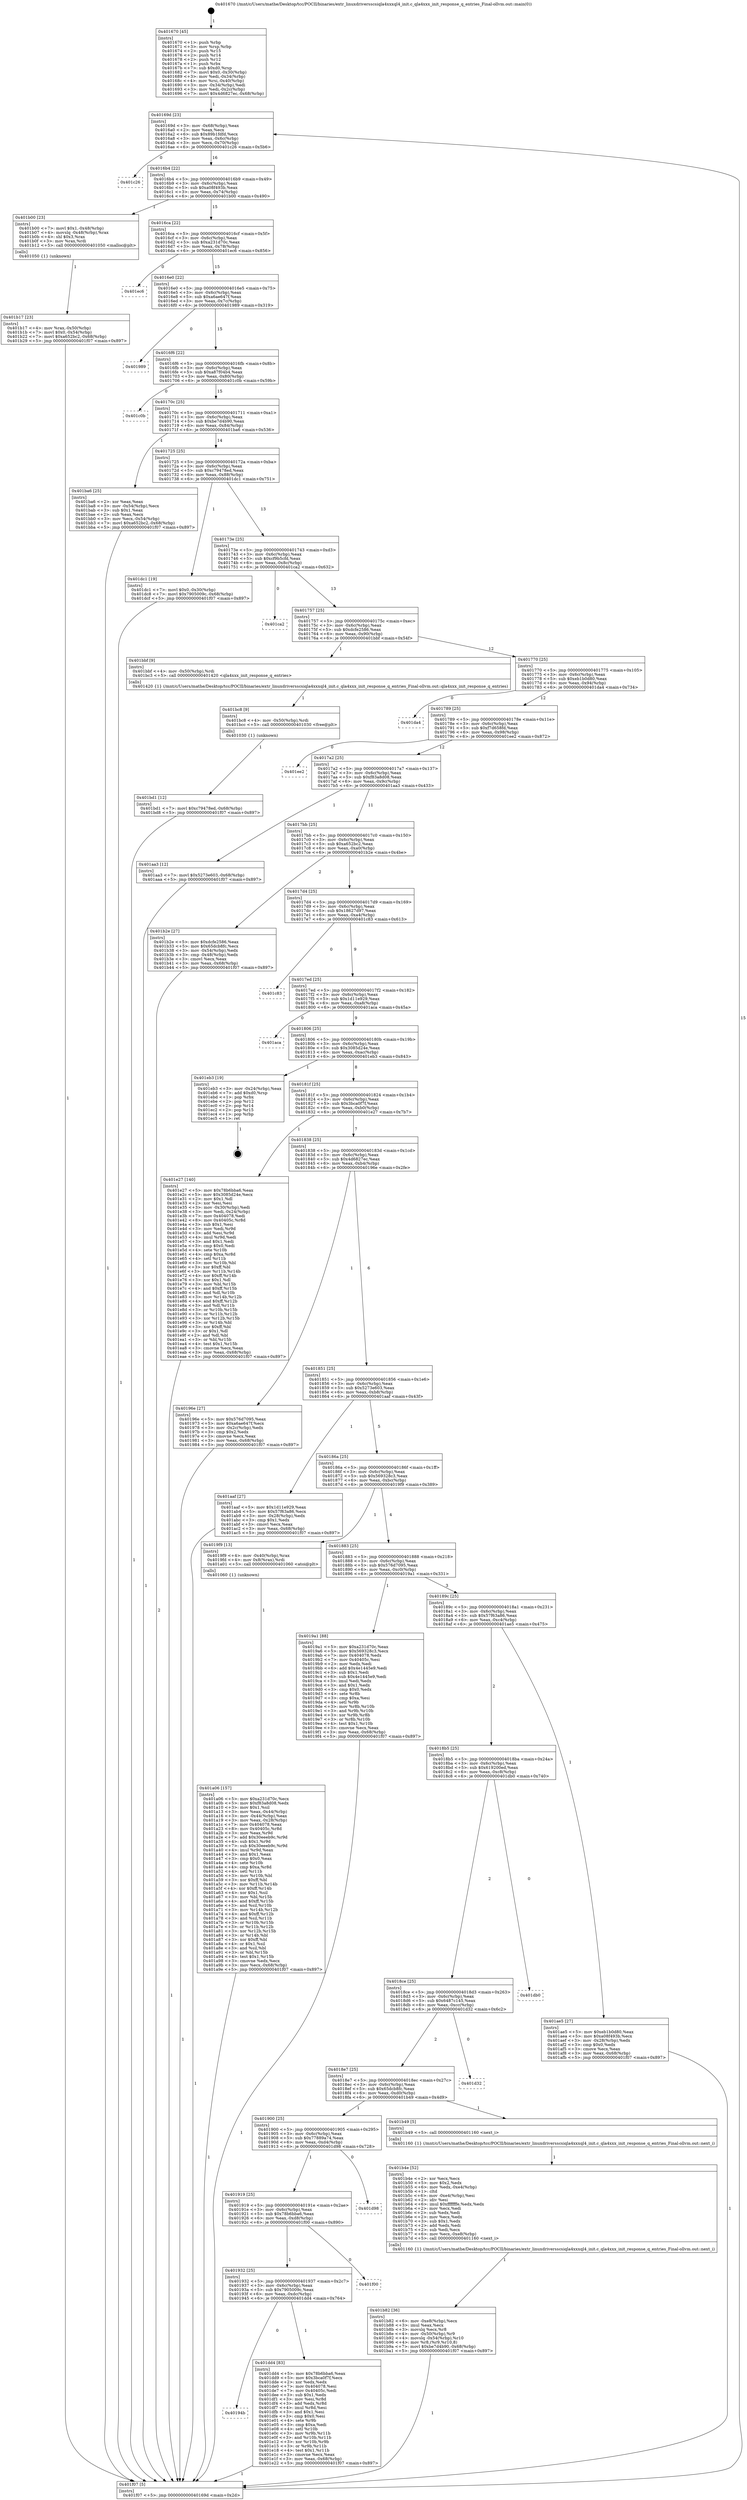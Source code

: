 digraph "0x401670" {
  label = "0x401670 (/mnt/c/Users/mathe/Desktop/tcc/POCII/binaries/extr_linuxdriversscsiqla4xxxql4_init.c_qla4xxx_init_response_q_entries_Final-ollvm.out::main(0))"
  labelloc = "t"
  node[shape=record]

  Entry [label="",width=0.3,height=0.3,shape=circle,fillcolor=black,style=filled]
  "0x40169d" [label="{
     0x40169d [23]\l
     | [instrs]\l
     &nbsp;&nbsp;0x40169d \<+3\>: mov -0x68(%rbp),%eax\l
     &nbsp;&nbsp;0x4016a0 \<+2\>: mov %eax,%ecx\l
     &nbsp;&nbsp;0x4016a2 \<+6\>: sub $0x89b1fdfd,%ecx\l
     &nbsp;&nbsp;0x4016a8 \<+3\>: mov %eax,-0x6c(%rbp)\l
     &nbsp;&nbsp;0x4016ab \<+3\>: mov %ecx,-0x70(%rbp)\l
     &nbsp;&nbsp;0x4016ae \<+6\>: je 0000000000401c26 \<main+0x5b6\>\l
  }"]
  "0x401c26" [label="{
     0x401c26\l
  }", style=dashed]
  "0x4016b4" [label="{
     0x4016b4 [22]\l
     | [instrs]\l
     &nbsp;&nbsp;0x4016b4 \<+5\>: jmp 00000000004016b9 \<main+0x49\>\l
     &nbsp;&nbsp;0x4016b9 \<+3\>: mov -0x6c(%rbp),%eax\l
     &nbsp;&nbsp;0x4016bc \<+5\>: sub $0xa08f493b,%eax\l
     &nbsp;&nbsp;0x4016c1 \<+3\>: mov %eax,-0x74(%rbp)\l
     &nbsp;&nbsp;0x4016c4 \<+6\>: je 0000000000401b00 \<main+0x490\>\l
  }"]
  Exit [label="",width=0.3,height=0.3,shape=circle,fillcolor=black,style=filled,peripheries=2]
  "0x401b00" [label="{
     0x401b00 [23]\l
     | [instrs]\l
     &nbsp;&nbsp;0x401b00 \<+7\>: movl $0x1,-0x48(%rbp)\l
     &nbsp;&nbsp;0x401b07 \<+4\>: movslq -0x48(%rbp),%rax\l
     &nbsp;&nbsp;0x401b0b \<+4\>: shl $0x3,%rax\l
     &nbsp;&nbsp;0x401b0f \<+3\>: mov %rax,%rdi\l
     &nbsp;&nbsp;0x401b12 \<+5\>: call 0000000000401050 \<malloc@plt\>\l
     | [calls]\l
     &nbsp;&nbsp;0x401050 \{1\} (unknown)\l
  }"]
  "0x4016ca" [label="{
     0x4016ca [22]\l
     | [instrs]\l
     &nbsp;&nbsp;0x4016ca \<+5\>: jmp 00000000004016cf \<main+0x5f\>\l
     &nbsp;&nbsp;0x4016cf \<+3\>: mov -0x6c(%rbp),%eax\l
     &nbsp;&nbsp;0x4016d2 \<+5\>: sub $0xa231d70c,%eax\l
     &nbsp;&nbsp;0x4016d7 \<+3\>: mov %eax,-0x78(%rbp)\l
     &nbsp;&nbsp;0x4016da \<+6\>: je 0000000000401ec6 \<main+0x856\>\l
  }"]
  "0x40194b" [label="{
     0x40194b\l
  }", style=dashed]
  "0x401ec6" [label="{
     0x401ec6\l
  }", style=dashed]
  "0x4016e0" [label="{
     0x4016e0 [22]\l
     | [instrs]\l
     &nbsp;&nbsp;0x4016e0 \<+5\>: jmp 00000000004016e5 \<main+0x75\>\l
     &nbsp;&nbsp;0x4016e5 \<+3\>: mov -0x6c(%rbp),%eax\l
     &nbsp;&nbsp;0x4016e8 \<+5\>: sub $0xa6ae647f,%eax\l
     &nbsp;&nbsp;0x4016ed \<+3\>: mov %eax,-0x7c(%rbp)\l
     &nbsp;&nbsp;0x4016f0 \<+6\>: je 0000000000401989 \<main+0x319\>\l
  }"]
  "0x401dd4" [label="{
     0x401dd4 [83]\l
     | [instrs]\l
     &nbsp;&nbsp;0x401dd4 \<+5\>: mov $0x78b6bba6,%eax\l
     &nbsp;&nbsp;0x401dd9 \<+5\>: mov $0x3bca0f7f,%ecx\l
     &nbsp;&nbsp;0x401dde \<+2\>: xor %edx,%edx\l
     &nbsp;&nbsp;0x401de0 \<+7\>: mov 0x404078,%esi\l
     &nbsp;&nbsp;0x401de7 \<+7\>: mov 0x40405c,%edi\l
     &nbsp;&nbsp;0x401dee \<+3\>: sub $0x1,%edx\l
     &nbsp;&nbsp;0x401df1 \<+3\>: mov %esi,%r8d\l
     &nbsp;&nbsp;0x401df4 \<+3\>: add %edx,%r8d\l
     &nbsp;&nbsp;0x401df7 \<+4\>: imul %r8d,%esi\l
     &nbsp;&nbsp;0x401dfb \<+3\>: and $0x1,%esi\l
     &nbsp;&nbsp;0x401dfe \<+3\>: cmp $0x0,%esi\l
     &nbsp;&nbsp;0x401e01 \<+4\>: sete %r9b\l
     &nbsp;&nbsp;0x401e05 \<+3\>: cmp $0xa,%edi\l
     &nbsp;&nbsp;0x401e08 \<+4\>: setl %r10b\l
     &nbsp;&nbsp;0x401e0c \<+3\>: mov %r9b,%r11b\l
     &nbsp;&nbsp;0x401e0f \<+3\>: and %r10b,%r11b\l
     &nbsp;&nbsp;0x401e12 \<+3\>: xor %r10b,%r9b\l
     &nbsp;&nbsp;0x401e15 \<+3\>: or %r9b,%r11b\l
     &nbsp;&nbsp;0x401e18 \<+4\>: test $0x1,%r11b\l
     &nbsp;&nbsp;0x401e1c \<+3\>: cmovne %ecx,%eax\l
     &nbsp;&nbsp;0x401e1f \<+3\>: mov %eax,-0x68(%rbp)\l
     &nbsp;&nbsp;0x401e22 \<+5\>: jmp 0000000000401f07 \<main+0x897\>\l
  }"]
  "0x401989" [label="{
     0x401989\l
  }", style=dashed]
  "0x4016f6" [label="{
     0x4016f6 [22]\l
     | [instrs]\l
     &nbsp;&nbsp;0x4016f6 \<+5\>: jmp 00000000004016fb \<main+0x8b\>\l
     &nbsp;&nbsp;0x4016fb \<+3\>: mov -0x6c(%rbp),%eax\l
     &nbsp;&nbsp;0x4016fe \<+5\>: sub $0xa87f04b4,%eax\l
     &nbsp;&nbsp;0x401703 \<+3\>: mov %eax,-0x80(%rbp)\l
     &nbsp;&nbsp;0x401706 \<+6\>: je 0000000000401c0b \<main+0x59b\>\l
  }"]
  "0x401932" [label="{
     0x401932 [25]\l
     | [instrs]\l
     &nbsp;&nbsp;0x401932 \<+5\>: jmp 0000000000401937 \<main+0x2c7\>\l
     &nbsp;&nbsp;0x401937 \<+3\>: mov -0x6c(%rbp),%eax\l
     &nbsp;&nbsp;0x40193a \<+5\>: sub $0x7905009c,%eax\l
     &nbsp;&nbsp;0x40193f \<+6\>: mov %eax,-0xdc(%rbp)\l
     &nbsp;&nbsp;0x401945 \<+6\>: je 0000000000401dd4 \<main+0x764\>\l
  }"]
  "0x401c0b" [label="{
     0x401c0b\l
  }", style=dashed]
  "0x40170c" [label="{
     0x40170c [25]\l
     | [instrs]\l
     &nbsp;&nbsp;0x40170c \<+5\>: jmp 0000000000401711 \<main+0xa1\>\l
     &nbsp;&nbsp;0x401711 \<+3\>: mov -0x6c(%rbp),%eax\l
     &nbsp;&nbsp;0x401714 \<+5\>: sub $0xbe7d4b90,%eax\l
     &nbsp;&nbsp;0x401719 \<+6\>: mov %eax,-0x84(%rbp)\l
     &nbsp;&nbsp;0x40171f \<+6\>: je 0000000000401ba6 \<main+0x536\>\l
  }"]
  "0x401f00" [label="{
     0x401f00\l
  }", style=dashed]
  "0x401ba6" [label="{
     0x401ba6 [25]\l
     | [instrs]\l
     &nbsp;&nbsp;0x401ba6 \<+2\>: xor %eax,%eax\l
     &nbsp;&nbsp;0x401ba8 \<+3\>: mov -0x54(%rbp),%ecx\l
     &nbsp;&nbsp;0x401bab \<+3\>: sub $0x1,%eax\l
     &nbsp;&nbsp;0x401bae \<+2\>: sub %eax,%ecx\l
     &nbsp;&nbsp;0x401bb0 \<+3\>: mov %ecx,-0x54(%rbp)\l
     &nbsp;&nbsp;0x401bb3 \<+7\>: movl $0xa652bc2,-0x68(%rbp)\l
     &nbsp;&nbsp;0x401bba \<+5\>: jmp 0000000000401f07 \<main+0x897\>\l
  }"]
  "0x401725" [label="{
     0x401725 [25]\l
     | [instrs]\l
     &nbsp;&nbsp;0x401725 \<+5\>: jmp 000000000040172a \<main+0xba\>\l
     &nbsp;&nbsp;0x40172a \<+3\>: mov -0x6c(%rbp),%eax\l
     &nbsp;&nbsp;0x40172d \<+5\>: sub $0xc79478ed,%eax\l
     &nbsp;&nbsp;0x401732 \<+6\>: mov %eax,-0x88(%rbp)\l
     &nbsp;&nbsp;0x401738 \<+6\>: je 0000000000401dc1 \<main+0x751\>\l
  }"]
  "0x401919" [label="{
     0x401919 [25]\l
     | [instrs]\l
     &nbsp;&nbsp;0x401919 \<+5\>: jmp 000000000040191e \<main+0x2ae\>\l
     &nbsp;&nbsp;0x40191e \<+3\>: mov -0x6c(%rbp),%eax\l
     &nbsp;&nbsp;0x401921 \<+5\>: sub $0x78b6bba6,%eax\l
     &nbsp;&nbsp;0x401926 \<+6\>: mov %eax,-0xd8(%rbp)\l
     &nbsp;&nbsp;0x40192c \<+6\>: je 0000000000401f00 \<main+0x890\>\l
  }"]
  "0x401dc1" [label="{
     0x401dc1 [19]\l
     | [instrs]\l
     &nbsp;&nbsp;0x401dc1 \<+7\>: movl $0x0,-0x30(%rbp)\l
     &nbsp;&nbsp;0x401dc8 \<+7\>: movl $0x7905009c,-0x68(%rbp)\l
     &nbsp;&nbsp;0x401dcf \<+5\>: jmp 0000000000401f07 \<main+0x897\>\l
  }"]
  "0x40173e" [label="{
     0x40173e [25]\l
     | [instrs]\l
     &nbsp;&nbsp;0x40173e \<+5\>: jmp 0000000000401743 \<main+0xd3\>\l
     &nbsp;&nbsp;0x401743 \<+3\>: mov -0x6c(%rbp),%eax\l
     &nbsp;&nbsp;0x401746 \<+5\>: sub $0xcf9b5cfd,%eax\l
     &nbsp;&nbsp;0x40174b \<+6\>: mov %eax,-0x8c(%rbp)\l
     &nbsp;&nbsp;0x401751 \<+6\>: je 0000000000401ca2 \<main+0x632\>\l
  }"]
  "0x401d98" [label="{
     0x401d98\l
  }", style=dashed]
  "0x401ca2" [label="{
     0x401ca2\l
  }", style=dashed]
  "0x401757" [label="{
     0x401757 [25]\l
     | [instrs]\l
     &nbsp;&nbsp;0x401757 \<+5\>: jmp 000000000040175c \<main+0xec\>\l
     &nbsp;&nbsp;0x40175c \<+3\>: mov -0x6c(%rbp),%eax\l
     &nbsp;&nbsp;0x40175f \<+5\>: sub $0xdcfe2586,%eax\l
     &nbsp;&nbsp;0x401764 \<+6\>: mov %eax,-0x90(%rbp)\l
     &nbsp;&nbsp;0x40176a \<+6\>: je 0000000000401bbf \<main+0x54f\>\l
  }"]
  "0x401bd1" [label="{
     0x401bd1 [12]\l
     | [instrs]\l
     &nbsp;&nbsp;0x401bd1 \<+7\>: movl $0xc79478ed,-0x68(%rbp)\l
     &nbsp;&nbsp;0x401bd8 \<+5\>: jmp 0000000000401f07 \<main+0x897\>\l
  }"]
  "0x401bbf" [label="{
     0x401bbf [9]\l
     | [instrs]\l
     &nbsp;&nbsp;0x401bbf \<+4\>: mov -0x50(%rbp),%rdi\l
     &nbsp;&nbsp;0x401bc3 \<+5\>: call 0000000000401420 \<qla4xxx_init_response_q_entries\>\l
     | [calls]\l
     &nbsp;&nbsp;0x401420 \{1\} (/mnt/c/Users/mathe/Desktop/tcc/POCII/binaries/extr_linuxdriversscsiqla4xxxql4_init.c_qla4xxx_init_response_q_entries_Final-ollvm.out::qla4xxx_init_response_q_entries)\l
  }"]
  "0x401770" [label="{
     0x401770 [25]\l
     | [instrs]\l
     &nbsp;&nbsp;0x401770 \<+5\>: jmp 0000000000401775 \<main+0x105\>\l
     &nbsp;&nbsp;0x401775 \<+3\>: mov -0x6c(%rbp),%eax\l
     &nbsp;&nbsp;0x401778 \<+5\>: sub $0xeb1b0d80,%eax\l
     &nbsp;&nbsp;0x40177d \<+6\>: mov %eax,-0x94(%rbp)\l
     &nbsp;&nbsp;0x401783 \<+6\>: je 0000000000401da4 \<main+0x734\>\l
  }"]
  "0x401bc8" [label="{
     0x401bc8 [9]\l
     | [instrs]\l
     &nbsp;&nbsp;0x401bc8 \<+4\>: mov -0x50(%rbp),%rdi\l
     &nbsp;&nbsp;0x401bcc \<+5\>: call 0000000000401030 \<free@plt\>\l
     | [calls]\l
     &nbsp;&nbsp;0x401030 \{1\} (unknown)\l
  }"]
  "0x401da4" [label="{
     0x401da4\l
  }", style=dashed]
  "0x401789" [label="{
     0x401789 [25]\l
     | [instrs]\l
     &nbsp;&nbsp;0x401789 \<+5\>: jmp 000000000040178e \<main+0x11e\>\l
     &nbsp;&nbsp;0x40178e \<+3\>: mov -0x6c(%rbp),%eax\l
     &nbsp;&nbsp;0x401791 \<+5\>: sub $0xf7d658fd,%eax\l
     &nbsp;&nbsp;0x401796 \<+6\>: mov %eax,-0x98(%rbp)\l
     &nbsp;&nbsp;0x40179c \<+6\>: je 0000000000401ee2 \<main+0x872\>\l
  }"]
  "0x401b82" [label="{
     0x401b82 [36]\l
     | [instrs]\l
     &nbsp;&nbsp;0x401b82 \<+6\>: mov -0xe8(%rbp),%ecx\l
     &nbsp;&nbsp;0x401b88 \<+3\>: imul %eax,%ecx\l
     &nbsp;&nbsp;0x401b8b \<+3\>: movslq %ecx,%r8\l
     &nbsp;&nbsp;0x401b8e \<+4\>: mov -0x50(%rbp),%r9\l
     &nbsp;&nbsp;0x401b92 \<+4\>: movslq -0x54(%rbp),%r10\l
     &nbsp;&nbsp;0x401b96 \<+4\>: mov %r8,(%r9,%r10,8)\l
     &nbsp;&nbsp;0x401b9a \<+7\>: movl $0xbe7d4b90,-0x68(%rbp)\l
     &nbsp;&nbsp;0x401ba1 \<+5\>: jmp 0000000000401f07 \<main+0x897\>\l
  }"]
  "0x401ee2" [label="{
     0x401ee2\l
  }", style=dashed]
  "0x4017a2" [label="{
     0x4017a2 [25]\l
     | [instrs]\l
     &nbsp;&nbsp;0x4017a2 \<+5\>: jmp 00000000004017a7 \<main+0x137\>\l
     &nbsp;&nbsp;0x4017a7 \<+3\>: mov -0x6c(%rbp),%eax\l
     &nbsp;&nbsp;0x4017aa \<+5\>: sub $0xf83a8d08,%eax\l
     &nbsp;&nbsp;0x4017af \<+6\>: mov %eax,-0x9c(%rbp)\l
     &nbsp;&nbsp;0x4017b5 \<+6\>: je 0000000000401aa3 \<main+0x433\>\l
  }"]
  "0x401b4e" [label="{
     0x401b4e [52]\l
     | [instrs]\l
     &nbsp;&nbsp;0x401b4e \<+2\>: xor %ecx,%ecx\l
     &nbsp;&nbsp;0x401b50 \<+5\>: mov $0x2,%edx\l
     &nbsp;&nbsp;0x401b55 \<+6\>: mov %edx,-0xe4(%rbp)\l
     &nbsp;&nbsp;0x401b5b \<+1\>: cltd\l
     &nbsp;&nbsp;0x401b5c \<+6\>: mov -0xe4(%rbp),%esi\l
     &nbsp;&nbsp;0x401b62 \<+2\>: idiv %esi\l
     &nbsp;&nbsp;0x401b64 \<+6\>: imul $0xfffffffe,%edx,%edx\l
     &nbsp;&nbsp;0x401b6a \<+2\>: mov %ecx,%edi\l
     &nbsp;&nbsp;0x401b6c \<+2\>: sub %edx,%edi\l
     &nbsp;&nbsp;0x401b6e \<+2\>: mov %ecx,%edx\l
     &nbsp;&nbsp;0x401b70 \<+3\>: sub $0x1,%edx\l
     &nbsp;&nbsp;0x401b73 \<+2\>: add %edx,%edi\l
     &nbsp;&nbsp;0x401b75 \<+2\>: sub %edi,%ecx\l
     &nbsp;&nbsp;0x401b77 \<+6\>: mov %ecx,-0xe8(%rbp)\l
     &nbsp;&nbsp;0x401b7d \<+5\>: call 0000000000401160 \<next_i\>\l
     | [calls]\l
     &nbsp;&nbsp;0x401160 \{1\} (/mnt/c/Users/mathe/Desktop/tcc/POCII/binaries/extr_linuxdriversscsiqla4xxxql4_init.c_qla4xxx_init_response_q_entries_Final-ollvm.out::next_i)\l
  }"]
  "0x401aa3" [label="{
     0x401aa3 [12]\l
     | [instrs]\l
     &nbsp;&nbsp;0x401aa3 \<+7\>: movl $0x5273e603,-0x68(%rbp)\l
     &nbsp;&nbsp;0x401aaa \<+5\>: jmp 0000000000401f07 \<main+0x897\>\l
  }"]
  "0x4017bb" [label="{
     0x4017bb [25]\l
     | [instrs]\l
     &nbsp;&nbsp;0x4017bb \<+5\>: jmp 00000000004017c0 \<main+0x150\>\l
     &nbsp;&nbsp;0x4017c0 \<+3\>: mov -0x6c(%rbp),%eax\l
     &nbsp;&nbsp;0x4017c3 \<+5\>: sub $0xa652bc2,%eax\l
     &nbsp;&nbsp;0x4017c8 \<+6\>: mov %eax,-0xa0(%rbp)\l
     &nbsp;&nbsp;0x4017ce \<+6\>: je 0000000000401b2e \<main+0x4be\>\l
  }"]
  "0x401900" [label="{
     0x401900 [25]\l
     | [instrs]\l
     &nbsp;&nbsp;0x401900 \<+5\>: jmp 0000000000401905 \<main+0x295\>\l
     &nbsp;&nbsp;0x401905 \<+3\>: mov -0x6c(%rbp),%eax\l
     &nbsp;&nbsp;0x401908 \<+5\>: sub $0x77889a74,%eax\l
     &nbsp;&nbsp;0x40190d \<+6\>: mov %eax,-0xd4(%rbp)\l
     &nbsp;&nbsp;0x401913 \<+6\>: je 0000000000401d98 \<main+0x728\>\l
  }"]
  "0x401b2e" [label="{
     0x401b2e [27]\l
     | [instrs]\l
     &nbsp;&nbsp;0x401b2e \<+5\>: mov $0xdcfe2586,%eax\l
     &nbsp;&nbsp;0x401b33 \<+5\>: mov $0x65dcb8fc,%ecx\l
     &nbsp;&nbsp;0x401b38 \<+3\>: mov -0x54(%rbp),%edx\l
     &nbsp;&nbsp;0x401b3b \<+3\>: cmp -0x48(%rbp),%edx\l
     &nbsp;&nbsp;0x401b3e \<+3\>: cmovl %ecx,%eax\l
     &nbsp;&nbsp;0x401b41 \<+3\>: mov %eax,-0x68(%rbp)\l
     &nbsp;&nbsp;0x401b44 \<+5\>: jmp 0000000000401f07 \<main+0x897\>\l
  }"]
  "0x4017d4" [label="{
     0x4017d4 [25]\l
     | [instrs]\l
     &nbsp;&nbsp;0x4017d4 \<+5\>: jmp 00000000004017d9 \<main+0x169\>\l
     &nbsp;&nbsp;0x4017d9 \<+3\>: mov -0x6c(%rbp),%eax\l
     &nbsp;&nbsp;0x4017dc \<+5\>: sub $0x18627d97,%eax\l
     &nbsp;&nbsp;0x4017e1 \<+6\>: mov %eax,-0xa4(%rbp)\l
     &nbsp;&nbsp;0x4017e7 \<+6\>: je 0000000000401c83 \<main+0x613\>\l
  }"]
  "0x401b49" [label="{
     0x401b49 [5]\l
     | [instrs]\l
     &nbsp;&nbsp;0x401b49 \<+5\>: call 0000000000401160 \<next_i\>\l
     | [calls]\l
     &nbsp;&nbsp;0x401160 \{1\} (/mnt/c/Users/mathe/Desktop/tcc/POCII/binaries/extr_linuxdriversscsiqla4xxxql4_init.c_qla4xxx_init_response_q_entries_Final-ollvm.out::next_i)\l
  }"]
  "0x401c83" [label="{
     0x401c83\l
  }", style=dashed]
  "0x4017ed" [label="{
     0x4017ed [25]\l
     | [instrs]\l
     &nbsp;&nbsp;0x4017ed \<+5\>: jmp 00000000004017f2 \<main+0x182\>\l
     &nbsp;&nbsp;0x4017f2 \<+3\>: mov -0x6c(%rbp),%eax\l
     &nbsp;&nbsp;0x4017f5 \<+5\>: sub $0x1d11e929,%eax\l
     &nbsp;&nbsp;0x4017fa \<+6\>: mov %eax,-0xa8(%rbp)\l
     &nbsp;&nbsp;0x401800 \<+6\>: je 0000000000401aca \<main+0x45a\>\l
  }"]
  "0x4018e7" [label="{
     0x4018e7 [25]\l
     | [instrs]\l
     &nbsp;&nbsp;0x4018e7 \<+5\>: jmp 00000000004018ec \<main+0x27c\>\l
     &nbsp;&nbsp;0x4018ec \<+3\>: mov -0x6c(%rbp),%eax\l
     &nbsp;&nbsp;0x4018ef \<+5\>: sub $0x65dcb8fc,%eax\l
     &nbsp;&nbsp;0x4018f4 \<+6\>: mov %eax,-0xd0(%rbp)\l
     &nbsp;&nbsp;0x4018fa \<+6\>: je 0000000000401b49 \<main+0x4d9\>\l
  }"]
  "0x401aca" [label="{
     0x401aca\l
  }", style=dashed]
  "0x401806" [label="{
     0x401806 [25]\l
     | [instrs]\l
     &nbsp;&nbsp;0x401806 \<+5\>: jmp 000000000040180b \<main+0x19b\>\l
     &nbsp;&nbsp;0x40180b \<+3\>: mov -0x6c(%rbp),%eax\l
     &nbsp;&nbsp;0x40180e \<+5\>: sub $0x3085d24e,%eax\l
     &nbsp;&nbsp;0x401813 \<+6\>: mov %eax,-0xac(%rbp)\l
     &nbsp;&nbsp;0x401819 \<+6\>: je 0000000000401eb3 \<main+0x843\>\l
  }"]
  "0x401d32" [label="{
     0x401d32\l
  }", style=dashed]
  "0x401eb3" [label="{
     0x401eb3 [19]\l
     | [instrs]\l
     &nbsp;&nbsp;0x401eb3 \<+3\>: mov -0x24(%rbp),%eax\l
     &nbsp;&nbsp;0x401eb6 \<+7\>: add $0xd0,%rsp\l
     &nbsp;&nbsp;0x401ebd \<+1\>: pop %rbx\l
     &nbsp;&nbsp;0x401ebe \<+2\>: pop %r12\l
     &nbsp;&nbsp;0x401ec0 \<+2\>: pop %r14\l
     &nbsp;&nbsp;0x401ec2 \<+2\>: pop %r15\l
     &nbsp;&nbsp;0x401ec4 \<+1\>: pop %rbp\l
     &nbsp;&nbsp;0x401ec5 \<+1\>: ret\l
  }"]
  "0x40181f" [label="{
     0x40181f [25]\l
     | [instrs]\l
     &nbsp;&nbsp;0x40181f \<+5\>: jmp 0000000000401824 \<main+0x1b4\>\l
     &nbsp;&nbsp;0x401824 \<+3\>: mov -0x6c(%rbp),%eax\l
     &nbsp;&nbsp;0x401827 \<+5\>: sub $0x3bca0f7f,%eax\l
     &nbsp;&nbsp;0x40182c \<+6\>: mov %eax,-0xb0(%rbp)\l
     &nbsp;&nbsp;0x401832 \<+6\>: je 0000000000401e27 \<main+0x7b7\>\l
  }"]
  "0x4018ce" [label="{
     0x4018ce [25]\l
     | [instrs]\l
     &nbsp;&nbsp;0x4018ce \<+5\>: jmp 00000000004018d3 \<main+0x263\>\l
     &nbsp;&nbsp;0x4018d3 \<+3\>: mov -0x6c(%rbp),%eax\l
     &nbsp;&nbsp;0x4018d6 \<+5\>: sub $0x6487c145,%eax\l
     &nbsp;&nbsp;0x4018db \<+6\>: mov %eax,-0xcc(%rbp)\l
     &nbsp;&nbsp;0x4018e1 \<+6\>: je 0000000000401d32 \<main+0x6c2\>\l
  }"]
  "0x401e27" [label="{
     0x401e27 [140]\l
     | [instrs]\l
     &nbsp;&nbsp;0x401e27 \<+5\>: mov $0x78b6bba6,%eax\l
     &nbsp;&nbsp;0x401e2c \<+5\>: mov $0x3085d24e,%ecx\l
     &nbsp;&nbsp;0x401e31 \<+2\>: mov $0x1,%dl\l
     &nbsp;&nbsp;0x401e33 \<+2\>: xor %esi,%esi\l
     &nbsp;&nbsp;0x401e35 \<+3\>: mov -0x30(%rbp),%edi\l
     &nbsp;&nbsp;0x401e38 \<+3\>: mov %edi,-0x24(%rbp)\l
     &nbsp;&nbsp;0x401e3b \<+7\>: mov 0x404078,%edi\l
     &nbsp;&nbsp;0x401e42 \<+8\>: mov 0x40405c,%r8d\l
     &nbsp;&nbsp;0x401e4a \<+3\>: sub $0x1,%esi\l
     &nbsp;&nbsp;0x401e4d \<+3\>: mov %edi,%r9d\l
     &nbsp;&nbsp;0x401e50 \<+3\>: add %esi,%r9d\l
     &nbsp;&nbsp;0x401e53 \<+4\>: imul %r9d,%edi\l
     &nbsp;&nbsp;0x401e57 \<+3\>: and $0x1,%edi\l
     &nbsp;&nbsp;0x401e5a \<+3\>: cmp $0x0,%edi\l
     &nbsp;&nbsp;0x401e5d \<+4\>: sete %r10b\l
     &nbsp;&nbsp;0x401e61 \<+4\>: cmp $0xa,%r8d\l
     &nbsp;&nbsp;0x401e65 \<+4\>: setl %r11b\l
     &nbsp;&nbsp;0x401e69 \<+3\>: mov %r10b,%bl\l
     &nbsp;&nbsp;0x401e6c \<+3\>: xor $0xff,%bl\l
     &nbsp;&nbsp;0x401e6f \<+3\>: mov %r11b,%r14b\l
     &nbsp;&nbsp;0x401e72 \<+4\>: xor $0xff,%r14b\l
     &nbsp;&nbsp;0x401e76 \<+3\>: xor $0x1,%dl\l
     &nbsp;&nbsp;0x401e79 \<+3\>: mov %bl,%r15b\l
     &nbsp;&nbsp;0x401e7c \<+4\>: and $0xff,%r15b\l
     &nbsp;&nbsp;0x401e80 \<+3\>: and %dl,%r10b\l
     &nbsp;&nbsp;0x401e83 \<+3\>: mov %r14b,%r12b\l
     &nbsp;&nbsp;0x401e86 \<+4\>: and $0xff,%r12b\l
     &nbsp;&nbsp;0x401e8a \<+3\>: and %dl,%r11b\l
     &nbsp;&nbsp;0x401e8d \<+3\>: or %r10b,%r15b\l
     &nbsp;&nbsp;0x401e90 \<+3\>: or %r11b,%r12b\l
     &nbsp;&nbsp;0x401e93 \<+3\>: xor %r12b,%r15b\l
     &nbsp;&nbsp;0x401e96 \<+3\>: or %r14b,%bl\l
     &nbsp;&nbsp;0x401e99 \<+3\>: xor $0xff,%bl\l
     &nbsp;&nbsp;0x401e9c \<+3\>: or $0x1,%dl\l
     &nbsp;&nbsp;0x401e9f \<+2\>: and %dl,%bl\l
     &nbsp;&nbsp;0x401ea1 \<+3\>: or %bl,%r15b\l
     &nbsp;&nbsp;0x401ea4 \<+4\>: test $0x1,%r15b\l
     &nbsp;&nbsp;0x401ea8 \<+3\>: cmovne %ecx,%eax\l
     &nbsp;&nbsp;0x401eab \<+3\>: mov %eax,-0x68(%rbp)\l
     &nbsp;&nbsp;0x401eae \<+5\>: jmp 0000000000401f07 \<main+0x897\>\l
  }"]
  "0x401838" [label="{
     0x401838 [25]\l
     | [instrs]\l
     &nbsp;&nbsp;0x401838 \<+5\>: jmp 000000000040183d \<main+0x1cd\>\l
     &nbsp;&nbsp;0x40183d \<+3\>: mov -0x6c(%rbp),%eax\l
     &nbsp;&nbsp;0x401840 \<+5\>: sub $0x4d6827ec,%eax\l
     &nbsp;&nbsp;0x401845 \<+6\>: mov %eax,-0xb4(%rbp)\l
     &nbsp;&nbsp;0x40184b \<+6\>: je 000000000040196e \<main+0x2fe\>\l
  }"]
  "0x401db0" [label="{
     0x401db0\l
  }", style=dashed]
  "0x40196e" [label="{
     0x40196e [27]\l
     | [instrs]\l
     &nbsp;&nbsp;0x40196e \<+5\>: mov $0x576d7095,%eax\l
     &nbsp;&nbsp;0x401973 \<+5\>: mov $0xa6ae647f,%ecx\l
     &nbsp;&nbsp;0x401978 \<+3\>: mov -0x2c(%rbp),%edx\l
     &nbsp;&nbsp;0x40197b \<+3\>: cmp $0x2,%edx\l
     &nbsp;&nbsp;0x40197e \<+3\>: cmovne %ecx,%eax\l
     &nbsp;&nbsp;0x401981 \<+3\>: mov %eax,-0x68(%rbp)\l
     &nbsp;&nbsp;0x401984 \<+5\>: jmp 0000000000401f07 \<main+0x897\>\l
  }"]
  "0x401851" [label="{
     0x401851 [25]\l
     | [instrs]\l
     &nbsp;&nbsp;0x401851 \<+5\>: jmp 0000000000401856 \<main+0x1e6\>\l
     &nbsp;&nbsp;0x401856 \<+3\>: mov -0x6c(%rbp),%eax\l
     &nbsp;&nbsp;0x401859 \<+5\>: sub $0x5273e603,%eax\l
     &nbsp;&nbsp;0x40185e \<+6\>: mov %eax,-0xb8(%rbp)\l
     &nbsp;&nbsp;0x401864 \<+6\>: je 0000000000401aaf \<main+0x43f\>\l
  }"]
  "0x401f07" [label="{
     0x401f07 [5]\l
     | [instrs]\l
     &nbsp;&nbsp;0x401f07 \<+5\>: jmp 000000000040169d \<main+0x2d\>\l
  }"]
  "0x401670" [label="{
     0x401670 [45]\l
     | [instrs]\l
     &nbsp;&nbsp;0x401670 \<+1\>: push %rbp\l
     &nbsp;&nbsp;0x401671 \<+3\>: mov %rsp,%rbp\l
     &nbsp;&nbsp;0x401674 \<+2\>: push %r15\l
     &nbsp;&nbsp;0x401676 \<+2\>: push %r14\l
     &nbsp;&nbsp;0x401678 \<+2\>: push %r12\l
     &nbsp;&nbsp;0x40167a \<+1\>: push %rbx\l
     &nbsp;&nbsp;0x40167b \<+7\>: sub $0xd0,%rsp\l
     &nbsp;&nbsp;0x401682 \<+7\>: movl $0x0,-0x30(%rbp)\l
     &nbsp;&nbsp;0x401689 \<+3\>: mov %edi,-0x34(%rbp)\l
     &nbsp;&nbsp;0x40168c \<+4\>: mov %rsi,-0x40(%rbp)\l
     &nbsp;&nbsp;0x401690 \<+3\>: mov -0x34(%rbp),%edi\l
     &nbsp;&nbsp;0x401693 \<+3\>: mov %edi,-0x2c(%rbp)\l
     &nbsp;&nbsp;0x401696 \<+7\>: movl $0x4d6827ec,-0x68(%rbp)\l
  }"]
  "0x401b17" [label="{
     0x401b17 [23]\l
     | [instrs]\l
     &nbsp;&nbsp;0x401b17 \<+4\>: mov %rax,-0x50(%rbp)\l
     &nbsp;&nbsp;0x401b1b \<+7\>: movl $0x0,-0x54(%rbp)\l
     &nbsp;&nbsp;0x401b22 \<+7\>: movl $0xa652bc2,-0x68(%rbp)\l
     &nbsp;&nbsp;0x401b29 \<+5\>: jmp 0000000000401f07 \<main+0x897\>\l
  }"]
  "0x401aaf" [label="{
     0x401aaf [27]\l
     | [instrs]\l
     &nbsp;&nbsp;0x401aaf \<+5\>: mov $0x1d11e929,%eax\l
     &nbsp;&nbsp;0x401ab4 \<+5\>: mov $0x57f63a86,%ecx\l
     &nbsp;&nbsp;0x401ab9 \<+3\>: mov -0x28(%rbp),%edx\l
     &nbsp;&nbsp;0x401abc \<+3\>: cmp $0x1,%edx\l
     &nbsp;&nbsp;0x401abf \<+3\>: cmovl %ecx,%eax\l
     &nbsp;&nbsp;0x401ac2 \<+3\>: mov %eax,-0x68(%rbp)\l
     &nbsp;&nbsp;0x401ac5 \<+5\>: jmp 0000000000401f07 \<main+0x897\>\l
  }"]
  "0x40186a" [label="{
     0x40186a [25]\l
     | [instrs]\l
     &nbsp;&nbsp;0x40186a \<+5\>: jmp 000000000040186f \<main+0x1ff\>\l
     &nbsp;&nbsp;0x40186f \<+3\>: mov -0x6c(%rbp),%eax\l
     &nbsp;&nbsp;0x401872 \<+5\>: sub $0x569328c3,%eax\l
     &nbsp;&nbsp;0x401877 \<+6\>: mov %eax,-0xbc(%rbp)\l
     &nbsp;&nbsp;0x40187d \<+6\>: je 00000000004019f9 \<main+0x389\>\l
  }"]
  "0x4018b5" [label="{
     0x4018b5 [25]\l
     | [instrs]\l
     &nbsp;&nbsp;0x4018b5 \<+5\>: jmp 00000000004018ba \<main+0x24a\>\l
     &nbsp;&nbsp;0x4018ba \<+3\>: mov -0x6c(%rbp),%eax\l
     &nbsp;&nbsp;0x4018bd \<+5\>: sub $0x619200ed,%eax\l
     &nbsp;&nbsp;0x4018c2 \<+6\>: mov %eax,-0xc8(%rbp)\l
     &nbsp;&nbsp;0x4018c8 \<+6\>: je 0000000000401db0 \<main+0x740\>\l
  }"]
  "0x4019f9" [label="{
     0x4019f9 [13]\l
     | [instrs]\l
     &nbsp;&nbsp;0x4019f9 \<+4\>: mov -0x40(%rbp),%rax\l
     &nbsp;&nbsp;0x4019fd \<+4\>: mov 0x8(%rax),%rdi\l
     &nbsp;&nbsp;0x401a01 \<+5\>: call 0000000000401060 \<atoi@plt\>\l
     | [calls]\l
     &nbsp;&nbsp;0x401060 \{1\} (unknown)\l
  }"]
  "0x401883" [label="{
     0x401883 [25]\l
     | [instrs]\l
     &nbsp;&nbsp;0x401883 \<+5\>: jmp 0000000000401888 \<main+0x218\>\l
     &nbsp;&nbsp;0x401888 \<+3\>: mov -0x6c(%rbp),%eax\l
     &nbsp;&nbsp;0x40188b \<+5\>: sub $0x576d7095,%eax\l
     &nbsp;&nbsp;0x401890 \<+6\>: mov %eax,-0xc0(%rbp)\l
     &nbsp;&nbsp;0x401896 \<+6\>: je 00000000004019a1 \<main+0x331\>\l
  }"]
  "0x401ae5" [label="{
     0x401ae5 [27]\l
     | [instrs]\l
     &nbsp;&nbsp;0x401ae5 \<+5\>: mov $0xeb1b0d80,%eax\l
     &nbsp;&nbsp;0x401aea \<+5\>: mov $0xa08f493b,%ecx\l
     &nbsp;&nbsp;0x401aef \<+3\>: mov -0x28(%rbp),%edx\l
     &nbsp;&nbsp;0x401af2 \<+3\>: cmp $0x0,%edx\l
     &nbsp;&nbsp;0x401af5 \<+3\>: cmove %ecx,%eax\l
     &nbsp;&nbsp;0x401af8 \<+3\>: mov %eax,-0x68(%rbp)\l
     &nbsp;&nbsp;0x401afb \<+5\>: jmp 0000000000401f07 \<main+0x897\>\l
  }"]
  "0x4019a1" [label="{
     0x4019a1 [88]\l
     | [instrs]\l
     &nbsp;&nbsp;0x4019a1 \<+5\>: mov $0xa231d70c,%eax\l
     &nbsp;&nbsp;0x4019a6 \<+5\>: mov $0x569328c3,%ecx\l
     &nbsp;&nbsp;0x4019ab \<+7\>: mov 0x404078,%edx\l
     &nbsp;&nbsp;0x4019b2 \<+7\>: mov 0x40405c,%esi\l
     &nbsp;&nbsp;0x4019b9 \<+2\>: mov %edx,%edi\l
     &nbsp;&nbsp;0x4019bb \<+6\>: add $0x4e1445e9,%edi\l
     &nbsp;&nbsp;0x4019c1 \<+3\>: sub $0x1,%edi\l
     &nbsp;&nbsp;0x4019c4 \<+6\>: sub $0x4e1445e9,%edi\l
     &nbsp;&nbsp;0x4019ca \<+3\>: imul %edi,%edx\l
     &nbsp;&nbsp;0x4019cd \<+3\>: and $0x1,%edx\l
     &nbsp;&nbsp;0x4019d0 \<+3\>: cmp $0x0,%edx\l
     &nbsp;&nbsp;0x4019d3 \<+4\>: sete %r8b\l
     &nbsp;&nbsp;0x4019d7 \<+3\>: cmp $0xa,%esi\l
     &nbsp;&nbsp;0x4019da \<+4\>: setl %r9b\l
     &nbsp;&nbsp;0x4019de \<+3\>: mov %r8b,%r10b\l
     &nbsp;&nbsp;0x4019e1 \<+3\>: and %r9b,%r10b\l
     &nbsp;&nbsp;0x4019e4 \<+3\>: xor %r9b,%r8b\l
     &nbsp;&nbsp;0x4019e7 \<+3\>: or %r8b,%r10b\l
     &nbsp;&nbsp;0x4019ea \<+4\>: test $0x1,%r10b\l
     &nbsp;&nbsp;0x4019ee \<+3\>: cmovne %ecx,%eax\l
     &nbsp;&nbsp;0x4019f1 \<+3\>: mov %eax,-0x68(%rbp)\l
     &nbsp;&nbsp;0x4019f4 \<+5\>: jmp 0000000000401f07 \<main+0x897\>\l
  }"]
  "0x40189c" [label="{
     0x40189c [25]\l
     | [instrs]\l
     &nbsp;&nbsp;0x40189c \<+5\>: jmp 00000000004018a1 \<main+0x231\>\l
     &nbsp;&nbsp;0x4018a1 \<+3\>: mov -0x6c(%rbp),%eax\l
     &nbsp;&nbsp;0x4018a4 \<+5\>: sub $0x57f63a86,%eax\l
     &nbsp;&nbsp;0x4018a9 \<+6\>: mov %eax,-0xc4(%rbp)\l
     &nbsp;&nbsp;0x4018af \<+6\>: je 0000000000401ae5 \<main+0x475\>\l
  }"]
  "0x401a06" [label="{
     0x401a06 [157]\l
     | [instrs]\l
     &nbsp;&nbsp;0x401a06 \<+5\>: mov $0xa231d70c,%ecx\l
     &nbsp;&nbsp;0x401a0b \<+5\>: mov $0xf83a8d08,%edx\l
     &nbsp;&nbsp;0x401a10 \<+3\>: mov $0x1,%sil\l
     &nbsp;&nbsp;0x401a13 \<+3\>: mov %eax,-0x44(%rbp)\l
     &nbsp;&nbsp;0x401a16 \<+3\>: mov -0x44(%rbp),%eax\l
     &nbsp;&nbsp;0x401a19 \<+3\>: mov %eax,-0x28(%rbp)\l
     &nbsp;&nbsp;0x401a1c \<+7\>: mov 0x404078,%eax\l
     &nbsp;&nbsp;0x401a23 \<+8\>: mov 0x40405c,%r8d\l
     &nbsp;&nbsp;0x401a2b \<+3\>: mov %eax,%r9d\l
     &nbsp;&nbsp;0x401a2e \<+7\>: add $0x30eeeb9c,%r9d\l
     &nbsp;&nbsp;0x401a35 \<+4\>: sub $0x1,%r9d\l
     &nbsp;&nbsp;0x401a39 \<+7\>: sub $0x30eeeb9c,%r9d\l
     &nbsp;&nbsp;0x401a40 \<+4\>: imul %r9d,%eax\l
     &nbsp;&nbsp;0x401a44 \<+3\>: and $0x1,%eax\l
     &nbsp;&nbsp;0x401a47 \<+3\>: cmp $0x0,%eax\l
     &nbsp;&nbsp;0x401a4a \<+4\>: sete %r10b\l
     &nbsp;&nbsp;0x401a4e \<+4\>: cmp $0xa,%r8d\l
     &nbsp;&nbsp;0x401a52 \<+4\>: setl %r11b\l
     &nbsp;&nbsp;0x401a56 \<+3\>: mov %r10b,%bl\l
     &nbsp;&nbsp;0x401a59 \<+3\>: xor $0xff,%bl\l
     &nbsp;&nbsp;0x401a5c \<+3\>: mov %r11b,%r14b\l
     &nbsp;&nbsp;0x401a5f \<+4\>: xor $0xff,%r14b\l
     &nbsp;&nbsp;0x401a63 \<+4\>: xor $0x1,%sil\l
     &nbsp;&nbsp;0x401a67 \<+3\>: mov %bl,%r15b\l
     &nbsp;&nbsp;0x401a6a \<+4\>: and $0xff,%r15b\l
     &nbsp;&nbsp;0x401a6e \<+3\>: and %sil,%r10b\l
     &nbsp;&nbsp;0x401a71 \<+3\>: mov %r14b,%r12b\l
     &nbsp;&nbsp;0x401a74 \<+4\>: and $0xff,%r12b\l
     &nbsp;&nbsp;0x401a78 \<+3\>: and %sil,%r11b\l
     &nbsp;&nbsp;0x401a7b \<+3\>: or %r10b,%r15b\l
     &nbsp;&nbsp;0x401a7e \<+3\>: or %r11b,%r12b\l
     &nbsp;&nbsp;0x401a81 \<+3\>: xor %r12b,%r15b\l
     &nbsp;&nbsp;0x401a84 \<+3\>: or %r14b,%bl\l
     &nbsp;&nbsp;0x401a87 \<+3\>: xor $0xff,%bl\l
     &nbsp;&nbsp;0x401a8a \<+4\>: or $0x1,%sil\l
     &nbsp;&nbsp;0x401a8e \<+3\>: and %sil,%bl\l
     &nbsp;&nbsp;0x401a91 \<+3\>: or %bl,%r15b\l
     &nbsp;&nbsp;0x401a94 \<+4\>: test $0x1,%r15b\l
     &nbsp;&nbsp;0x401a98 \<+3\>: cmovne %edx,%ecx\l
     &nbsp;&nbsp;0x401a9b \<+3\>: mov %ecx,-0x68(%rbp)\l
     &nbsp;&nbsp;0x401a9e \<+5\>: jmp 0000000000401f07 \<main+0x897\>\l
  }"]
  Entry -> "0x401670" [label=" 1"]
  "0x40169d" -> "0x401c26" [label=" 0"]
  "0x40169d" -> "0x4016b4" [label=" 16"]
  "0x401eb3" -> Exit [label=" 1"]
  "0x4016b4" -> "0x401b00" [label=" 1"]
  "0x4016b4" -> "0x4016ca" [label=" 15"]
  "0x401e27" -> "0x401f07" [label=" 1"]
  "0x4016ca" -> "0x401ec6" [label=" 0"]
  "0x4016ca" -> "0x4016e0" [label=" 15"]
  "0x401dd4" -> "0x401f07" [label=" 1"]
  "0x4016e0" -> "0x401989" [label=" 0"]
  "0x4016e0" -> "0x4016f6" [label=" 15"]
  "0x401932" -> "0x40194b" [label=" 0"]
  "0x4016f6" -> "0x401c0b" [label=" 0"]
  "0x4016f6" -> "0x40170c" [label=" 15"]
  "0x401932" -> "0x401dd4" [label=" 1"]
  "0x40170c" -> "0x401ba6" [label=" 1"]
  "0x40170c" -> "0x401725" [label=" 14"]
  "0x401919" -> "0x401932" [label=" 1"]
  "0x401725" -> "0x401dc1" [label=" 1"]
  "0x401725" -> "0x40173e" [label=" 13"]
  "0x401919" -> "0x401f00" [label=" 0"]
  "0x40173e" -> "0x401ca2" [label=" 0"]
  "0x40173e" -> "0x401757" [label=" 13"]
  "0x401900" -> "0x401919" [label=" 1"]
  "0x401757" -> "0x401bbf" [label=" 1"]
  "0x401757" -> "0x401770" [label=" 12"]
  "0x401900" -> "0x401d98" [label=" 0"]
  "0x401770" -> "0x401da4" [label=" 0"]
  "0x401770" -> "0x401789" [label=" 12"]
  "0x401dc1" -> "0x401f07" [label=" 1"]
  "0x401789" -> "0x401ee2" [label=" 0"]
  "0x401789" -> "0x4017a2" [label=" 12"]
  "0x401bd1" -> "0x401f07" [label=" 1"]
  "0x4017a2" -> "0x401aa3" [label=" 1"]
  "0x4017a2" -> "0x4017bb" [label=" 11"]
  "0x401bc8" -> "0x401bd1" [label=" 1"]
  "0x4017bb" -> "0x401b2e" [label=" 2"]
  "0x4017bb" -> "0x4017d4" [label=" 9"]
  "0x401bbf" -> "0x401bc8" [label=" 1"]
  "0x4017d4" -> "0x401c83" [label=" 0"]
  "0x4017d4" -> "0x4017ed" [label=" 9"]
  "0x401ba6" -> "0x401f07" [label=" 1"]
  "0x4017ed" -> "0x401aca" [label=" 0"]
  "0x4017ed" -> "0x401806" [label=" 9"]
  "0x401b4e" -> "0x401b82" [label=" 1"]
  "0x401806" -> "0x401eb3" [label=" 1"]
  "0x401806" -> "0x40181f" [label=" 8"]
  "0x401b49" -> "0x401b4e" [label=" 1"]
  "0x40181f" -> "0x401e27" [label=" 1"]
  "0x40181f" -> "0x401838" [label=" 7"]
  "0x4018e7" -> "0x401b49" [label=" 1"]
  "0x401838" -> "0x40196e" [label=" 1"]
  "0x401838" -> "0x401851" [label=" 6"]
  "0x40196e" -> "0x401f07" [label=" 1"]
  "0x401670" -> "0x40169d" [label=" 1"]
  "0x401f07" -> "0x40169d" [label=" 15"]
  "0x401b82" -> "0x401f07" [label=" 1"]
  "0x401851" -> "0x401aaf" [label=" 1"]
  "0x401851" -> "0x40186a" [label=" 5"]
  "0x4018ce" -> "0x401d32" [label=" 0"]
  "0x40186a" -> "0x4019f9" [label=" 1"]
  "0x40186a" -> "0x401883" [label=" 4"]
  "0x4018e7" -> "0x401900" [label=" 1"]
  "0x401883" -> "0x4019a1" [label=" 1"]
  "0x401883" -> "0x40189c" [label=" 3"]
  "0x4019a1" -> "0x401f07" [label=" 1"]
  "0x4019f9" -> "0x401a06" [label=" 1"]
  "0x401a06" -> "0x401f07" [label=" 1"]
  "0x401aa3" -> "0x401f07" [label=" 1"]
  "0x401aaf" -> "0x401f07" [label=" 1"]
  "0x4018b5" -> "0x4018ce" [label=" 2"]
  "0x40189c" -> "0x401ae5" [label=" 1"]
  "0x40189c" -> "0x4018b5" [label=" 2"]
  "0x401ae5" -> "0x401f07" [label=" 1"]
  "0x401b00" -> "0x401b17" [label=" 1"]
  "0x401b17" -> "0x401f07" [label=" 1"]
  "0x401b2e" -> "0x401f07" [label=" 2"]
  "0x4018ce" -> "0x4018e7" [label=" 2"]
  "0x4018b5" -> "0x401db0" [label=" 0"]
}
